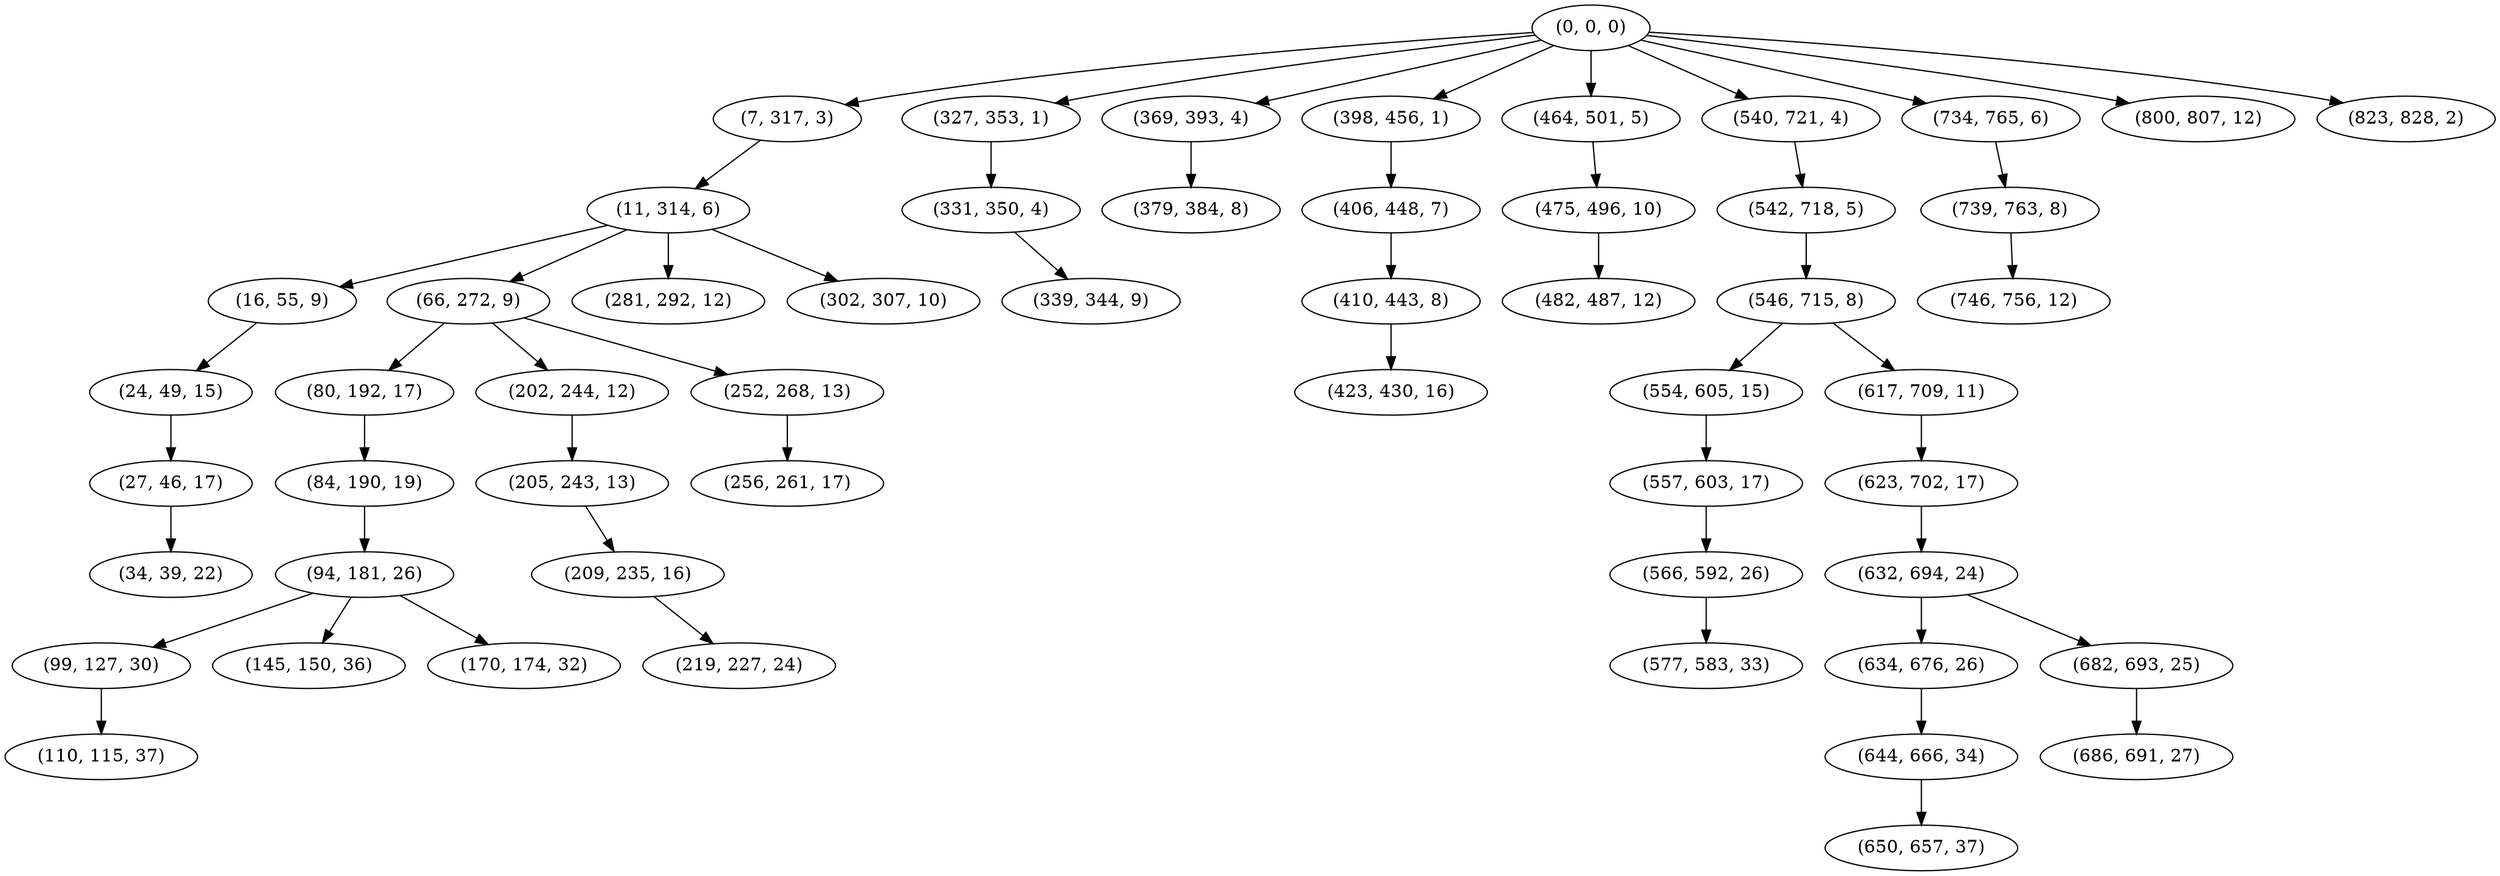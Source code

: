digraph tree {
    "(0, 0, 0)";
    "(7, 317, 3)";
    "(11, 314, 6)";
    "(16, 55, 9)";
    "(24, 49, 15)";
    "(27, 46, 17)";
    "(34, 39, 22)";
    "(66, 272, 9)";
    "(80, 192, 17)";
    "(84, 190, 19)";
    "(94, 181, 26)";
    "(99, 127, 30)";
    "(110, 115, 37)";
    "(145, 150, 36)";
    "(170, 174, 32)";
    "(202, 244, 12)";
    "(205, 243, 13)";
    "(209, 235, 16)";
    "(219, 227, 24)";
    "(252, 268, 13)";
    "(256, 261, 17)";
    "(281, 292, 12)";
    "(302, 307, 10)";
    "(327, 353, 1)";
    "(331, 350, 4)";
    "(339, 344, 9)";
    "(369, 393, 4)";
    "(379, 384, 8)";
    "(398, 456, 1)";
    "(406, 448, 7)";
    "(410, 443, 8)";
    "(423, 430, 16)";
    "(464, 501, 5)";
    "(475, 496, 10)";
    "(482, 487, 12)";
    "(540, 721, 4)";
    "(542, 718, 5)";
    "(546, 715, 8)";
    "(554, 605, 15)";
    "(557, 603, 17)";
    "(566, 592, 26)";
    "(577, 583, 33)";
    "(617, 709, 11)";
    "(623, 702, 17)";
    "(632, 694, 24)";
    "(634, 676, 26)";
    "(644, 666, 34)";
    "(650, 657, 37)";
    "(682, 693, 25)";
    "(686, 691, 27)";
    "(734, 765, 6)";
    "(739, 763, 8)";
    "(746, 756, 12)";
    "(800, 807, 12)";
    "(823, 828, 2)";
    "(0, 0, 0)" -> "(7, 317, 3)";
    "(0, 0, 0)" -> "(327, 353, 1)";
    "(0, 0, 0)" -> "(369, 393, 4)";
    "(0, 0, 0)" -> "(398, 456, 1)";
    "(0, 0, 0)" -> "(464, 501, 5)";
    "(0, 0, 0)" -> "(540, 721, 4)";
    "(0, 0, 0)" -> "(734, 765, 6)";
    "(0, 0, 0)" -> "(800, 807, 12)";
    "(0, 0, 0)" -> "(823, 828, 2)";
    "(7, 317, 3)" -> "(11, 314, 6)";
    "(11, 314, 6)" -> "(16, 55, 9)";
    "(11, 314, 6)" -> "(66, 272, 9)";
    "(11, 314, 6)" -> "(281, 292, 12)";
    "(11, 314, 6)" -> "(302, 307, 10)";
    "(16, 55, 9)" -> "(24, 49, 15)";
    "(24, 49, 15)" -> "(27, 46, 17)";
    "(27, 46, 17)" -> "(34, 39, 22)";
    "(66, 272, 9)" -> "(80, 192, 17)";
    "(66, 272, 9)" -> "(202, 244, 12)";
    "(66, 272, 9)" -> "(252, 268, 13)";
    "(80, 192, 17)" -> "(84, 190, 19)";
    "(84, 190, 19)" -> "(94, 181, 26)";
    "(94, 181, 26)" -> "(99, 127, 30)";
    "(94, 181, 26)" -> "(145, 150, 36)";
    "(94, 181, 26)" -> "(170, 174, 32)";
    "(99, 127, 30)" -> "(110, 115, 37)";
    "(202, 244, 12)" -> "(205, 243, 13)";
    "(205, 243, 13)" -> "(209, 235, 16)";
    "(209, 235, 16)" -> "(219, 227, 24)";
    "(252, 268, 13)" -> "(256, 261, 17)";
    "(327, 353, 1)" -> "(331, 350, 4)";
    "(331, 350, 4)" -> "(339, 344, 9)";
    "(369, 393, 4)" -> "(379, 384, 8)";
    "(398, 456, 1)" -> "(406, 448, 7)";
    "(406, 448, 7)" -> "(410, 443, 8)";
    "(410, 443, 8)" -> "(423, 430, 16)";
    "(464, 501, 5)" -> "(475, 496, 10)";
    "(475, 496, 10)" -> "(482, 487, 12)";
    "(540, 721, 4)" -> "(542, 718, 5)";
    "(542, 718, 5)" -> "(546, 715, 8)";
    "(546, 715, 8)" -> "(554, 605, 15)";
    "(546, 715, 8)" -> "(617, 709, 11)";
    "(554, 605, 15)" -> "(557, 603, 17)";
    "(557, 603, 17)" -> "(566, 592, 26)";
    "(566, 592, 26)" -> "(577, 583, 33)";
    "(617, 709, 11)" -> "(623, 702, 17)";
    "(623, 702, 17)" -> "(632, 694, 24)";
    "(632, 694, 24)" -> "(634, 676, 26)";
    "(632, 694, 24)" -> "(682, 693, 25)";
    "(634, 676, 26)" -> "(644, 666, 34)";
    "(644, 666, 34)" -> "(650, 657, 37)";
    "(682, 693, 25)" -> "(686, 691, 27)";
    "(734, 765, 6)" -> "(739, 763, 8)";
    "(739, 763, 8)" -> "(746, 756, 12)";
}
